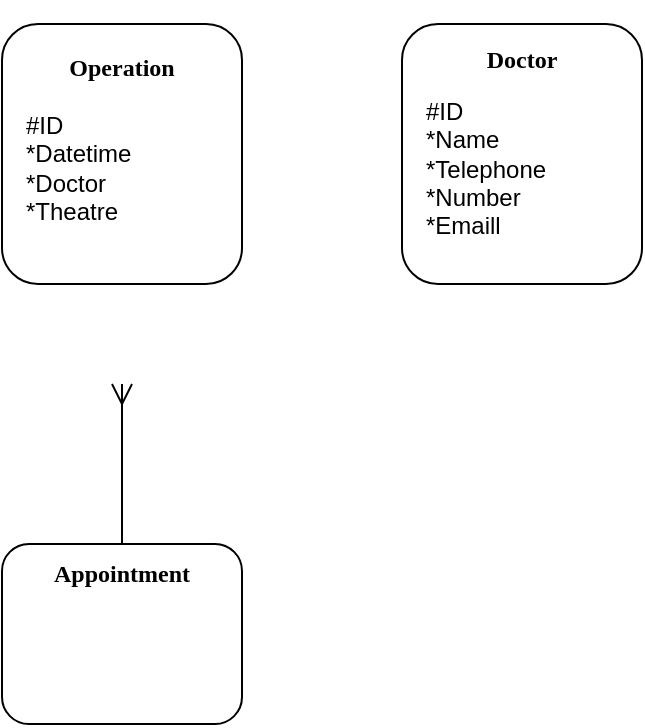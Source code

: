 <mxfile version="26.0.11">
  <diagram name="Page-1" id="4bEmmgy40c0Yq6NT1J7E">
    <mxGraphModel dx="724" dy="385" grid="1" gridSize="10" guides="1" tooltips="1" connect="1" arrows="1" fold="1" page="1" pageScale="1" pageWidth="850" pageHeight="1100" math="0" shadow="0">
      <root>
        <mxCell id="0" />
        <mxCell id="1" parent="0" />
        <mxCell id="hxfTvokO1WppnXc-I8BG-27" value="" style="group;align=left;" vertex="1" connectable="0" parent="1">
          <mxGeometry x="320" y="100" width="120" height="210" as="geometry" />
        </mxCell>
        <mxCell id="hxfTvokO1WppnXc-I8BG-25" value="" style="rounded=1;whiteSpace=wrap;html=1;" vertex="1" parent="hxfTvokO1WppnXc-I8BG-27">
          <mxGeometry width="120" height="130" as="geometry" />
        </mxCell>
        <mxCell id="hxfTvokO1WppnXc-I8BG-26" value="&lt;font face=&quot;Times New Roman&quot;&gt;&lt;b&gt;Operation&lt;/b&gt;&lt;/font&gt;" style="text;html=1;align=center;verticalAlign=middle;whiteSpace=wrap;rounded=0;" vertex="1" parent="hxfTvokO1WppnXc-I8BG-27">
          <mxGeometry width="120" height="43.333" as="geometry" />
        </mxCell>
        <mxCell id="hxfTvokO1WppnXc-I8BG-34" value="&lt;div align=&quot;left&quot;&gt;#ID&lt;/div&gt;&lt;div align=&quot;left&quot;&gt;*Datetime&lt;/div&gt;&lt;div align=&quot;left&quot;&gt;*Doctor&lt;/div&gt;&lt;div align=&quot;left&quot;&gt;*Theatre&lt;br&gt;&lt;/div&gt;" style="text;html=1;align=left;verticalAlign=middle;whiteSpace=wrap;rounded=0;" vertex="1" parent="hxfTvokO1WppnXc-I8BG-27">
          <mxGeometry x="10" y="49.999" width="60" height="43.333" as="geometry" />
        </mxCell>
        <mxCell id="hxfTvokO1WppnXc-I8BG-28" value="" style="group" vertex="1" connectable="0" parent="1">
          <mxGeometry x="520" y="100" width="120" height="130" as="geometry" />
        </mxCell>
        <mxCell id="hxfTvokO1WppnXc-I8BG-29" value="" style="rounded=1;whiteSpace=wrap;html=1;" vertex="1" parent="hxfTvokO1WppnXc-I8BG-28">
          <mxGeometry width="120" height="130" as="geometry" />
        </mxCell>
        <mxCell id="hxfTvokO1WppnXc-I8BG-30" value="&lt;b&gt;&lt;font face=&quot;Times New Roman&quot;&gt;Doctor&lt;/font&gt;&lt;/b&gt;" style="text;html=1;align=center;verticalAlign=middle;whiteSpace=wrap;rounded=0;" vertex="1" parent="hxfTvokO1WppnXc-I8BG-28">
          <mxGeometry y="-11.818" width="120" height="59.091" as="geometry" />
        </mxCell>
        <mxCell id="hxfTvokO1WppnXc-I8BG-56" value="&lt;div&gt;&lt;br&gt;&lt;/div&gt;&lt;div&gt;#ID&lt;br&gt;&lt;/div&gt;&lt;div&gt;*Name&lt;/div&gt;&lt;div&gt;*Telephone&lt;/div&gt;&lt;div&gt;*Number&lt;/div&gt;&lt;div&gt;*Emaill&lt;br&gt;&lt;/div&gt;" style="text;html=1;align=left;verticalAlign=middle;whiteSpace=wrap;rounded=0;" vertex="1" parent="hxfTvokO1WppnXc-I8BG-28">
          <mxGeometry x="10" y="39.391" width="60" height="51.212" as="geometry" />
        </mxCell>
        <mxCell id="hxfTvokO1WppnXc-I8BG-31" value="" style="group" vertex="1" connectable="0" parent="1">
          <mxGeometry x="320" y="360" width="120" height="90" as="geometry" />
        </mxCell>
        <mxCell id="hxfTvokO1WppnXc-I8BG-32" value="" style="rounded=1;whiteSpace=wrap;html=1;" vertex="1" parent="hxfTvokO1WppnXc-I8BG-31">
          <mxGeometry width="120" height="90" as="geometry" />
        </mxCell>
        <mxCell id="hxfTvokO1WppnXc-I8BG-33" value="&lt;font face=&quot;Times New Roman&quot;&gt;&lt;b&gt;Appointment&lt;/b&gt;&lt;/font&gt;" style="text;html=1;align=center;verticalAlign=middle;whiteSpace=wrap;rounded=0;" vertex="1" parent="hxfTvokO1WppnXc-I8BG-31">
          <mxGeometry width="120" height="30" as="geometry" />
        </mxCell>
        <mxCell id="hxfTvokO1WppnXc-I8BG-54" value="" style="group;rotation=90;" vertex="1" connectable="0" parent="1">
          <mxGeometry x="375" y="280" width="10" height="80" as="geometry" />
        </mxCell>
        <mxCell id="hxfTvokO1WppnXc-I8BG-48" value="" style="endArrow=none;html=1;rounded=0;" edge="1" parent="hxfTvokO1WppnXc-I8BG-54">
          <mxGeometry width="50" height="50" relative="1" as="geometry">
            <mxPoint x="5" y="80" as="sourcePoint" />
            <mxPoint x="5" y="10" as="targetPoint" />
          </mxGeometry>
        </mxCell>
        <mxCell id="hxfTvokO1WppnXc-I8BG-49" value="" style="group" vertex="1" connectable="0" parent="hxfTvokO1WppnXc-I8BG-54">
          <mxGeometry width="10" height="10" as="geometry" />
        </mxCell>
        <mxCell id="hxfTvokO1WppnXc-I8BG-50" value="" style="endArrow=none;html=1;rounded=0;" edge="1" parent="hxfTvokO1WppnXc-I8BG-49">
          <mxGeometry width="50" height="50" relative="1" as="geometry">
            <mxPoint x="5" y="10" as="sourcePoint" />
            <mxPoint as="targetPoint" />
          </mxGeometry>
        </mxCell>
        <mxCell id="hxfTvokO1WppnXc-I8BG-51" value="" style="endArrow=none;html=1;rounded=0;" edge="1" parent="hxfTvokO1WppnXc-I8BG-49">
          <mxGeometry width="50" height="50" relative="1" as="geometry">
            <mxPoint x="5" y="10" as="sourcePoint" />
            <mxPoint x="10" as="targetPoint" />
          </mxGeometry>
        </mxCell>
        <mxCell id="hxfTvokO1WppnXc-I8BG-52" value="" style="endArrow=none;html=1;rounded=0;" edge="1" parent="hxfTvokO1WppnXc-I8BG-49">
          <mxGeometry width="50" height="50" relative="1" as="geometry">
            <mxPoint x="5" y="10" as="sourcePoint" />
            <mxPoint x="5" as="targetPoint" />
          </mxGeometry>
        </mxCell>
      </root>
    </mxGraphModel>
  </diagram>
</mxfile>
